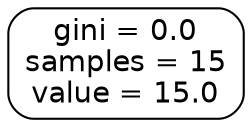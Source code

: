 digraph Tree {
node [shape=box, style="filled, rounded", color="black", fontname="helvetica"] ;
edge [fontname="helvetica"] ;
0 [label=<gini = 0.0<br/>samples = 15<br/>value = 15.0>, fillcolor="#ffffff"] ;
}